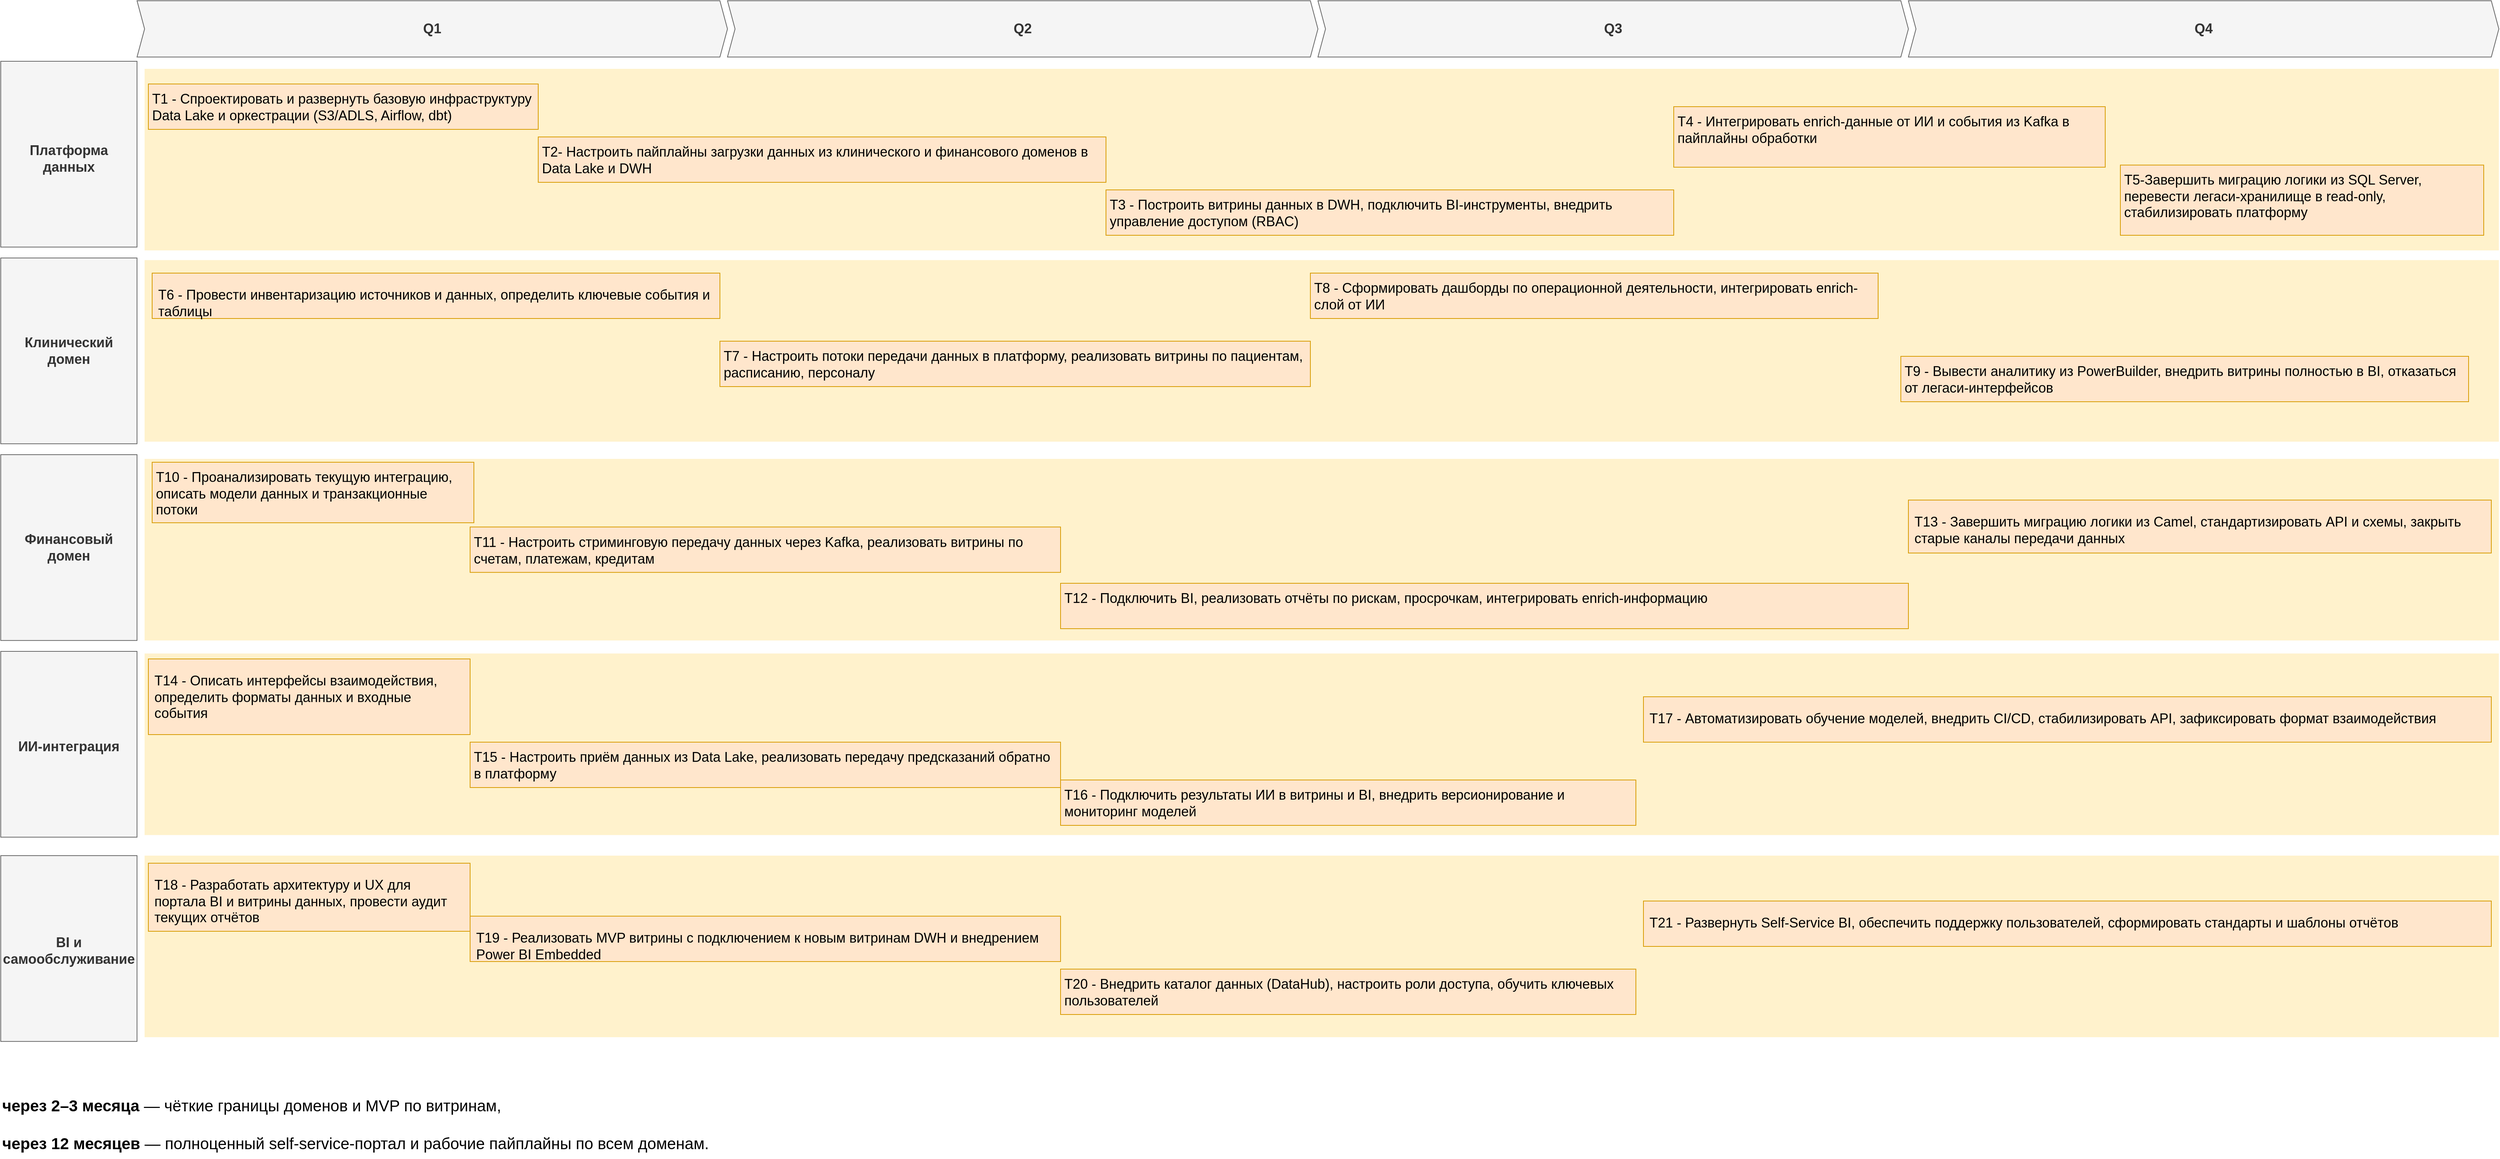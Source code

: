 <mxfile version="27.0.9">
  <diagram name="Page-1" id="zF-ldZ9x6v1s6mkZ4p7j">
    <mxGraphModel dx="2449" dy="1135" grid="1" gridSize="10" guides="1" tooltips="1" connect="1" arrows="1" fold="1" page="1" pageScale="1" pageWidth="850" pageHeight="1100" math="0" shadow="0">
      <root>
        <mxCell id="0" />
        <mxCell id="1" parent="0" />
        <mxCell id="d7LsyDqIq83URUzEJ0gu-2" value="Q1" style="shape=step;perimeter=stepPerimeter;whiteSpace=wrap;html=1;fixedSize=1;size=10;fillColor=#f5f5f5;strokeColor=#666666;fontSize=18;fontStyle=1;align=center;rounded=0;fontColor=#333333;" parent="1" vertex="1">
          <mxGeometry x="250" y="40" width="780" height="74.4" as="geometry" />
        </mxCell>
        <mxCell id="d7LsyDqIq83URUzEJ0gu-8" value="Q2" style="shape=step;perimeter=stepPerimeter;whiteSpace=wrap;html=1;fixedSize=1;size=10;fillColor=#f5f5f5;strokeColor=#666666;fontSize=18;fontStyle=1;align=center;rounded=0;fontColor=#333333;" parent="1" vertex="1">
          <mxGeometry x="1030" y="40" width="780" height="74.4" as="geometry" />
        </mxCell>
        <mxCell id="d7LsyDqIq83URUzEJ0gu-9" value="Q3" style="shape=step;perimeter=stepPerimeter;whiteSpace=wrap;html=1;fixedSize=1;size=10;fillColor=#f5f5f5;strokeColor=#666666;fontSize=18;fontStyle=1;align=center;rounded=0;fontColor=#333333;" parent="1" vertex="1">
          <mxGeometry x="1810" y="40" width="780" height="74.4" as="geometry" />
        </mxCell>
        <mxCell id="d7LsyDqIq83URUzEJ0gu-10" value="Q4" style="shape=step;perimeter=stepPerimeter;whiteSpace=wrap;html=1;fixedSize=1;size=10;fillColor=#f5f5f5;strokeColor=#666666;fontSize=18;fontStyle=1;align=center;rounded=0;fontColor=#333333;" parent="1" vertex="1">
          <mxGeometry x="2590" y="40" width="780" height="74.4" as="geometry" />
        </mxCell>
        <mxCell id="d7LsyDqIq83URUzEJ0gu-11" value="&lt;b&gt;Клинический домен&lt;/b&gt;" style="rounded=0;whiteSpace=wrap;html=1;fillColor=#f5f5f5;fontColor=#333333;strokeColor=#666666;fontSize=18;" parent="1" vertex="1">
          <mxGeometry x="70" y="380" width="180" height="245.6" as="geometry" />
        </mxCell>
        <mxCell id="d7LsyDqIq83URUzEJ0gu-12" value="&lt;b&gt;Финансовый домен&lt;/b&gt;" style="rounded=0;whiteSpace=wrap;html=1;fillColor=#f5f5f5;fontColor=#333333;strokeColor=#666666;fontSize=18;" parent="1" vertex="1">
          <mxGeometry x="70" y="640" width="180" height="245.6" as="geometry" />
        </mxCell>
        <mxCell id="d7LsyDqIq83URUzEJ0gu-13" value="&lt;table&gt;&lt;tbody&gt;&lt;tr&gt;&lt;td data-col-size=&quot;sm&quot; data-end=&quot;685&quot; data-start=&quot;642&quot;&gt;&lt;strong data-end=&quot;667&quot; data-start=&quot;644&quot;&gt;&lt;/strong&gt;&lt;/td&gt;&lt;/tr&gt;&lt;/tbody&gt;&lt;/table&gt;&lt;table&gt;&lt;tbody&gt;&lt;tr&gt;&lt;td data-col-size=&quot;sm&quot; data-end=&quot;721&quot; data-start=&quot;685&quot;&gt;&lt;strong data-end=&quot;704&quot; data-start=&quot;687&quot;&gt;ИИ-интеграция&lt;/strong&gt;&lt;/td&gt;&lt;/tr&gt;&lt;/tbody&gt;&lt;/table&gt;" style="rounded=0;whiteSpace=wrap;html=1;fillColor=#f5f5f5;fontColor=#333333;strokeColor=#666666;fontSize=18;" parent="1" vertex="1">
          <mxGeometry x="70" y="900" width="180" height="245.6" as="geometry" />
        </mxCell>
        <mxCell id="d7LsyDqIq83URUzEJ0gu-14" value="&lt;table&gt;&lt;tbody&gt;&lt;tr&gt;&lt;td data-col-size=&quot;sm&quot; data-end=&quot;445&quot; data-start=&quot;402&quot;&gt;&lt;strong data-end=&quot;430&quot; data-start=&quot;404&quot;&gt;&lt;/strong&gt;&lt;/td&gt;&lt;/tr&gt;&lt;/tbody&gt;&lt;/table&gt;&lt;table&gt;&lt;tbody&gt;&lt;tr&gt;&lt;td data-col-size=&quot;sm&quot; data-end=&quot;481&quot; data-start=&quot;445&quot;&gt;&lt;strong data-end=&quot;472&quot; data-start=&quot;447&quot;&gt;BI и самообслуживание&lt;/strong&gt;&lt;/td&gt;&lt;/tr&gt;&lt;/tbody&gt;&lt;/table&gt;" style="rounded=0;whiteSpace=wrap;html=1;fillColor=#f5f5f5;fontColor=#333333;strokeColor=#666666;fontSize=18;" parent="1" vertex="1">
          <mxGeometry x="70" y="1170" width="180" height="245.6" as="geometry" />
        </mxCell>
        <mxCell id="d7LsyDqIq83URUzEJ0gu-15" value="&lt;table&gt;&lt;tbody&gt;&lt;tr&gt;&lt;td data-col-size=&quot;sm&quot; data-end=&quot;445&quot; data-start=&quot;402&quot;&gt;&lt;strong data-end=&quot;430&quot; data-start=&quot;404&quot;&gt;&lt;/strong&gt;&lt;/td&gt;&lt;/tr&gt;&lt;/tbody&gt;&lt;/table&gt;&lt;table&gt;&lt;tbody&gt;&lt;tr&gt;&lt;td data-col-size=&quot;sm&quot; data-end=&quot;481&quot; data-start=&quot;445&quot;&gt;&lt;table&gt;&lt;tbody&gt;&lt;tr&gt;&lt;td data-col-size=&quot;sm&quot; data-end=&quot;365&quot; data-start=&quot;322&quot;&gt;&lt;strong data-end=&quot;346&quot; data-start=&quot;324&quot;&gt;&lt;/strong&gt;&lt;/td&gt;&lt;/tr&gt;&lt;/tbody&gt;&lt;/table&gt;&lt;table&gt;&lt;tbody&gt;&lt;tr&gt;&lt;td data-end=&quot;401&quot; data-start=&quot;365&quot; data-col-size=&quot;sm&quot;&gt;&lt;strong data-end=&quot;387&quot; data-start=&quot;367&quot;&gt;Платформа данных&lt;/strong&gt;&lt;/td&gt;&lt;/tr&gt;&lt;/tbody&gt;&lt;/table&gt;&lt;/td&gt;&lt;/tr&gt;&lt;/tbody&gt;&lt;/table&gt;" style="rounded=0;whiteSpace=wrap;html=1;fillColor=#f5f5f5;fontColor=#333333;strokeColor=#666666;fontSize=18;" parent="1" vertex="1">
          <mxGeometry x="70" y="120" width="180" height="245.6" as="geometry" />
        </mxCell>
        <mxCell id="d7LsyDqIq83URUzEJ0gu-16" value="" style="shape=rect;fillColor=#fff2cc;strokeColor=none;fontSize=24;html=1;whiteSpace=wrap;align=left;verticalAlign=top;spacing=5;rounded=0;" parent="1" vertex="1">
          <mxGeometry x="260" y="130" width="3110" height="240" as="geometry" />
        </mxCell>
        <mxCell id="d7LsyDqIq83URUzEJ0gu-17" value="" style="shape=rect;fillColor=#fff2cc;strokeColor=none;fontSize=24;html=1;whiteSpace=wrap;align=left;verticalAlign=top;spacing=5;rounded=0;" parent="1" vertex="1">
          <mxGeometry x="260" y="382.8" width="3110" height="240" as="geometry" />
        </mxCell>
        <mxCell id="d7LsyDqIq83URUzEJ0gu-18" value="" style="shape=rect;fillColor=#fff2cc;strokeColor=none;fontSize=24;html=1;whiteSpace=wrap;align=left;verticalAlign=top;spacing=5;rounded=0;" parent="1" vertex="1">
          <mxGeometry x="260" y="645.6" width="3110" height="240" as="geometry" />
        </mxCell>
        <mxCell id="d7LsyDqIq83URUzEJ0gu-19" value="" style="shape=rect;fillColor=#fff2cc;strokeColor=none;fontSize=24;html=1;whiteSpace=wrap;align=left;verticalAlign=top;spacing=5;rounded=0;" parent="1" vertex="1">
          <mxGeometry x="260" y="902.8" width="3110" height="240" as="geometry" />
        </mxCell>
        <mxCell id="d7LsyDqIq83URUzEJ0gu-20" value="" style="shape=rect;fillColor=#fff2cc;strokeColor=none;fontSize=24;html=1;whiteSpace=wrap;align=left;verticalAlign=top;spacing=5;rounded=0;" parent="1" vertex="1">
          <mxGeometry x="260" y="1170" width="3110" height="240" as="geometry" />
        </mxCell>
        <mxCell id="d7LsyDqIq83URUzEJ0gu-21" value="Т1 - Спроектировать и развернуть базовую инфраструктуру Data Lake и оркестрации (S3/ADLS, Airflow, dbt)" style="shape=rect;fillColor=#ffe6cc;strokeColor=#d79b00;fontSize=18;html=1;whiteSpace=wrap;align=left;verticalAlign=top;spacing=5;rounded=0;" parent="1" vertex="1">
          <mxGeometry x="265" y="150" width="515" height="60" as="geometry" />
        </mxCell>
        <mxCell id="d7LsyDqIq83URUzEJ0gu-22" value="&lt;table&gt;&lt;tbody&gt;&lt;tr&gt;&lt;td data-col-size=&quot;sm&quot; data-end=&quot;1386&quot; data-start=&quot;1377&quot;&gt;&lt;/td&gt;&lt;/tr&gt;&lt;/tbody&gt;&lt;/table&gt;&lt;table&gt;&lt;tbody&gt;&lt;tr&gt;&lt;td data-end=&quot;1472&quot; data-start=&quot;1386&quot; data-col-size=&quot;lg&quot;&gt;Т6 - Провести инвентаризацию источников и данных, определить ключевые события и таблицы&lt;/td&gt;&lt;/tr&gt;&lt;/tbody&gt;&lt;/table&gt;" style="shape=rect;fillColor=#ffe6cc;strokeColor=#d79b00;fontSize=18;html=1;whiteSpace=wrap;align=left;verticalAlign=top;spacing=5;rounded=0;" parent="1" vertex="1">
          <mxGeometry x="270" y="400" width="750" height="60" as="geometry" />
        </mxCell>
        <mxCell id="d7LsyDqIq83URUzEJ0gu-25" value="Т2- Настроить пайплайны загрузки данных из клинического и финансового доменов в Data Lake и DWH" style="shape=rect;fillColor=#ffe6cc;strokeColor=#d79b00;fontSize=18;html=1;whiteSpace=wrap;align=left;verticalAlign=top;spacing=5;rounded=0;" parent="1" vertex="1">
          <mxGeometry x="780" y="220" width="750" height="60" as="geometry" />
        </mxCell>
        <mxCell id="d7LsyDqIq83URUzEJ0gu-26" value="Т3 - Построить витрины данных в DWH, подключить BI-инструменты, внедрить управление доступом (RBAC)" style="shape=rect;fillColor=#ffe6cc;strokeColor=#d79b00;fontSize=18;html=1;whiteSpace=wrap;align=left;verticalAlign=top;spacing=5;rounded=0;" parent="1" vertex="1">
          <mxGeometry x="1530" y="290" width="750" height="60" as="geometry" />
        </mxCell>
        <mxCell id="d7LsyDqIq83URUzEJ0gu-27" value="Т4 - Интегрировать enrich-данные от ИИ и события из Kafka в пайплайны обработки" style="shape=rect;fillColor=#ffe6cc;strokeColor=#d79b00;fontSize=18;html=1;whiteSpace=wrap;align=left;verticalAlign=top;spacing=5;rounded=0;" parent="1" vertex="1">
          <mxGeometry x="2280" y="180" width="570" height="80" as="geometry" />
        </mxCell>
        <mxCell id="d7LsyDqIq83URUzEJ0gu-29" value="Т5-Завершить миграцию логики из SQL Server, перевести легаси-хранилище в read-only, стабилизировать платформу" style="shape=rect;fillColor=#ffe6cc;strokeColor=#d79b00;fontSize=18;html=1;whiteSpace=wrap;align=left;verticalAlign=top;spacing=5;rounded=0;" parent="1" vertex="1">
          <mxGeometry x="2870" y="257.2" width="480" height="92.8" as="geometry" />
        </mxCell>
        <mxCell id="d7LsyDqIq83URUzEJ0gu-30" value="&lt;table&gt;&lt;tbody&gt;&lt;tr&gt;&lt;td data-col-size=&quot;sm&quot; data-end=&quot;884&quot; data-start=&quot;875&quot;&gt;&lt;/td&gt;&lt;/tr&gt;&lt;/tbody&gt;&lt;/table&gt;&lt;table&gt;&lt;tbody&gt;&lt;tr&gt;&lt;td data-col-size=&quot;lg&quot; data-end=&quot;980&quot; data-start=&quot;884&quot;&gt;Т18 - Разработать архитектуру и UX для портала BI и витрины данных, провести аудит текущих отчётов&lt;/td&gt;&lt;/tr&gt;&lt;/tbody&gt;&lt;/table&gt;" style="shape=rect;fillColor=#ffe6cc;strokeColor=#d79b00;fontSize=18;html=1;whiteSpace=wrap;align=left;verticalAlign=top;spacing=5;rounded=0;" parent="1" vertex="1">
          <mxGeometry x="265" y="1180" width="425" height="90" as="geometry" />
        </mxCell>
        <mxCell id="d7LsyDqIq83URUzEJ0gu-31" value="&lt;table&gt;&lt;tbody&gt;&lt;tr&gt;&lt;td data-col-size=&quot;sm&quot; data-end=&quot;1197&quot; data-start=&quot;1188&quot;&gt;&lt;/td&gt;&lt;/tr&gt;&lt;/tbody&gt;&lt;/table&gt;&lt;table&gt;&lt;tbody&gt;&lt;tr&gt;&lt;td data-end=&quot;1305&quot; data-start=&quot;1197&quot; data-col-size=&quot;lg&quot;&gt;Т21 - Развернуть Self-Service BI, обеспечить поддержку пользователей, сформировать стандарты и шаблоны отчётов&lt;/td&gt;&lt;/tr&gt;&lt;/tbody&gt;&lt;/table&gt;" style="shape=rect;fillColor=#ffe6cc;strokeColor=#d79b00;fontSize=18;html=1;whiteSpace=wrap;align=left;verticalAlign=top;spacing=5;rounded=0;" parent="1" vertex="1">
          <mxGeometry x="2240" y="1230" width="1120" height="60" as="geometry" />
        </mxCell>
        <mxCell id="d7LsyDqIq83URUzEJ0gu-32" value="&lt;table&gt;&lt;tbody&gt;&lt;tr&gt;&lt;td data-col-size=&quot;sm&quot; data-end=&quot;990&quot; data-start=&quot;981&quot;&gt;&lt;/td&gt;&lt;/tr&gt;&lt;/tbody&gt;&lt;/table&gt;&lt;table&gt;&lt;tbody&gt;&lt;tr&gt;&lt;td data-col-size=&quot;lg&quot; data-end=&quot;1084&quot; data-start=&quot;990&quot;&gt;Т19 - Реализовать MVP витрины с подключением к новым витринам DWH и внедрением Power BI Embedded&lt;/td&gt;&lt;/tr&gt;&lt;/tbody&gt;&lt;/table&gt;" style="shape=rect;fillColor=#ffe6cc;strokeColor=#d79b00;fontSize=18;html=1;whiteSpace=wrap;align=left;verticalAlign=top;spacing=5;rounded=0;" parent="1" vertex="1">
          <mxGeometry x="690" y="1250" width="780" height="60" as="geometry" />
        </mxCell>
        <mxCell id="d7LsyDqIq83URUzEJ0gu-33" value="Т20 - Внедрить каталог данных (DataHub), настроить роли доступа, обучить ключевых пользователей" style="shape=rect;fillColor=#ffe6cc;strokeColor=#d79b00;fontSize=18;html=1;whiteSpace=wrap;align=left;verticalAlign=top;spacing=5;rounded=0;" parent="1" vertex="1">
          <mxGeometry x="1470" y="1320" width="760" height="60" as="geometry" />
        </mxCell>
        <mxCell id="d7LsyDqIq83URUzEJ0gu-34" value="&lt;table&gt;&lt;tbody&gt;&lt;tr&gt;&lt;td data-col-size=&quot;sm&quot; data-end=&quot;2376&quot; data-start=&quot;2367&quot;&gt;&lt;/td&gt;&lt;/tr&gt;&lt;/tbody&gt;&lt;/table&gt;&lt;table&gt;&lt;tbody&gt;&lt;tr&gt;&lt;td data-end=&quot;2458&quot; data-start=&quot;2376&quot; data-col-size=&quot;lg&quot;&gt;Т14 - Описать интерфейсы взаимодействия, определить форматы данных и входные события&lt;/td&gt;&lt;/tr&gt;&lt;/tbody&gt;&lt;/table&gt;" style="shape=rect;fillColor=#ffe6cc;strokeColor=#d79b00;fontSize=18;html=1;whiteSpace=wrap;align=left;verticalAlign=top;spacing=5;rounded=0;" parent="1" vertex="1">
          <mxGeometry x="265" y="910" width="425" height="100" as="geometry" />
        </mxCell>
        <mxCell id="d7LsyDqIq83URUzEJ0gu-35" value="Т15 - Настроить приём данных из Data Lake, реализовать передачу предсказаний обратно в платформу" style="shape=rect;fillColor=#ffe6cc;strokeColor=#d79b00;fontSize=18;html=1;whiteSpace=wrap;align=left;verticalAlign=top;spacing=5;rounded=0;" parent="1" vertex="1">
          <mxGeometry x="690" y="1020" width="780" height="60" as="geometry" />
        </mxCell>
        <mxCell id="d7LsyDqIq83URUzEJ0gu-36" value="Т16 - Подключить результаты ИИ в витрины и BI, внедрить версионирование и мониторинг моделей" style="shape=rect;fillColor=#ffe6cc;strokeColor=#d79b00;fontSize=18;html=1;whiteSpace=wrap;align=left;verticalAlign=top;spacing=5;rounded=0;" parent="1" vertex="1">
          <mxGeometry x="1470" y="1070" width="760" height="60" as="geometry" />
        </mxCell>
        <mxCell id="d7LsyDqIq83URUzEJ0gu-37" value="&lt;table&gt;&lt;tbody&gt;&lt;tr&gt;&lt;td data-col-size=&quot;sm&quot; data-end=&quot;2672&quot; data-start=&quot;2663&quot;&gt;&lt;/td&gt;&lt;/tr&gt;&lt;/tbody&gt;&lt;/table&gt;&lt;table&gt;&lt;tbody&gt;&lt;tr&gt;&lt;td data-col-size=&quot;lg&quot; data-end=&quot;2783&quot; data-start=&quot;2672&quot;&gt;Т17 - Автоматизировать обучение моделей, внедрить CI/CD, стабилизировать API, зафиксировать формат взаимодействия&lt;/td&gt;&lt;/tr&gt;&lt;/tbody&gt;&lt;/table&gt;" style="shape=rect;fillColor=#ffe6cc;strokeColor=#d79b00;fontSize=18;html=1;whiteSpace=wrap;align=left;verticalAlign=top;spacing=5;rounded=0;" parent="1" vertex="1">
          <mxGeometry x="2240" y="960" width="1120" height="60" as="geometry" />
        </mxCell>
        <mxCell id="d7LsyDqIq83URUzEJ0gu-38" value="Т10 - Проанализировать текущую интеграцию, описать модели данных и транзакционные потоки" style="shape=rect;fillColor=#ffe6cc;strokeColor=#d79b00;fontSize=18;html=1;whiteSpace=wrap;align=left;verticalAlign=top;spacing=5;rounded=0;" parent="1" vertex="1">
          <mxGeometry x="270" y="650" width="425" height="80" as="geometry" />
        </mxCell>
        <mxCell id="d7LsyDqIq83URUzEJ0gu-39" value="Т11 - Настроить стриминговую передачу данных через Kafka, реализовать витрины по счетам, платежам, кредитам" style="shape=rect;fillColor=#ffe6cc;strokeColor=#d79b00;fontSize=18;html=1;whiteSpace=wrap;align=left;verticalAlign=top;spacing=5;rounded=0;" parent="1" vertex="1">
          <mxGeometry x="690" y="735.6" width="780" height="60" as="geometry" />
        </mxCell>
        <mxCell id="d7LsyDqIq83URUzEJ0gu-40" value="Т12 - Подключить BI, реализовать отчёты по рискам, просрочкам, интегрировать enrich-информацию" style="shape=rect;fillColor=#ffe6cc;strokeColor=#d79b00;fontSize=18;html=1;whiteSpace=wrap;align=left;verticalAlign=top;spacing=5;rounded=0;" parent="1" vertex="1">
          <mxGeometry x="1470" y="810" width="1120" height="60" as="geometry" />
        </mxCell>
        <mxCell id="d7LsyDqIq83URUzEJ0gu-41" value="&lt;table&gt;&lt;tbody&gt;&lt;tr&gt;&lt;td data-col-size=&quot;sm&quot; data-end=&quot;2191&quot; data-start=&quot;2182&quot;&gt;&lt;/td&gt;&lt;/tr&gt;&lt;/tbody&gt;&lt;/table&gt;&lt;table&gt;&lt;tbody&gt;&lt;tr&gt;&lt;td data-col-size=&quot;lg&quot; data-end=&quot;2299&quot; data-start=&quot;2191&quot;&gt;Т13 - Завершить миграцию логики из Camel, стандартизировать API и схемы, закрыть старые каналы передачи данных&lt;/td&gt;&lt;/tr&gt;&lt;/tbody&gt;&lt;/table&gt;" style="shape=rect;fillColor=#ffe6cc;strokeColor=#d79b00;fontSize=18;html=1;whiteSpace=wrap;align=left;verticalAlign=top;spacing=5;rounded=0;" parent="1" vertex="1">
          <mxGeometry x="2590" y="700" width="770" height="70" as="geometry" />
        </mxCell>
        <mxCell id="d7LsyDqIq83URUzEJ0gu-42" value="Т7 - Настроить потоки передачи данных в платформу, реализовать витрины по пациентам, расписанию, персоналу" style="shape=rect;fillColor=#ffe6cc;strokeColor=#d79b00;fontSize=18;html=1;whiteSpace=wrap;align=left;verticalAlign=top;spacing=5;rounded=0;" parent="1" vertex="1">
          <mxGeometry x="1020" y="490" width="780" height="60" as="geometry" />
        </mxCell>
        <mxCell id="d7LsyDqIq83URUzEJ0gu-43" value="Т9 - Вывести аналитику из PowerBuilder, внедрить витрины полностью в BI, отказаться от легаси-интерфейсов" style="shape=rect;fillColor=#ffe6cc;strokeColor=#d79b00;fontSize=18;html=1;whiteSpace=wrap;align=left;verticalAlign=top;spacing=5;rounded=0;" parent="1" vertex="1">
          <mxGeometry x="2580" y="510" width="750" height="60" as="geometry" />
        </mxCell>
        <mxCell id="d7LsyDqIq83URUzEJ0gu-44" value="Т8 - Сформировать дашборды по операционной деятельности, интегрировать enrich-слой от ИИ" style="shape=rect;fillColor=#ffe6cc;strokeColor=#d79b00;fontSize=18;html=1;whiteSpace=wrap;align=left;verticalAlign=top;spacing=5;rounded=0;" parent="1" vertex="1">
          <mxGeometry x="1800" y="400" width="750" height="60" as="geometry" />
        </mxCell>
        <mxCell id="d7LsyDqIq83URUzEJ0gu-45" value="&lt;font style=&quot;font-size: 21px;&quot;&gt;&lt;strong style=&quot;&quot; data-end=&quot;2860&quot; data-start=&quot;2840&quot;&gt;через 2–3 месяца&lt;/strong&gt; — чёткие границы доменов и MVP по витринам,&lt;br data-end=&quot;2907&quot; data-start=&quot;2904&quot;&gt;&lt;br/&gt;&lt;strong style=&quot;&quot; data-end=&quot;2927&quot; data-start=&quot;2907&quot;&gt;через 12 месяцев&lt;/strong&gt; — полноценный self-service-портал и рабочие пайплайны по всем доменам.&lt;/font&gt;" style="text;html=1;align=left;verticalAlign=middle;resizable=0;points=[];autosize=1;strokeColor=none;fillColor=none;" parent="1" vertex="1">
          <mxGeometry x="70" y="1480" width="960" height="90" as="geometry" />
        </mxCell>
      </root>
    </mxGraphModel>
  </diagram>
</mxfile>
